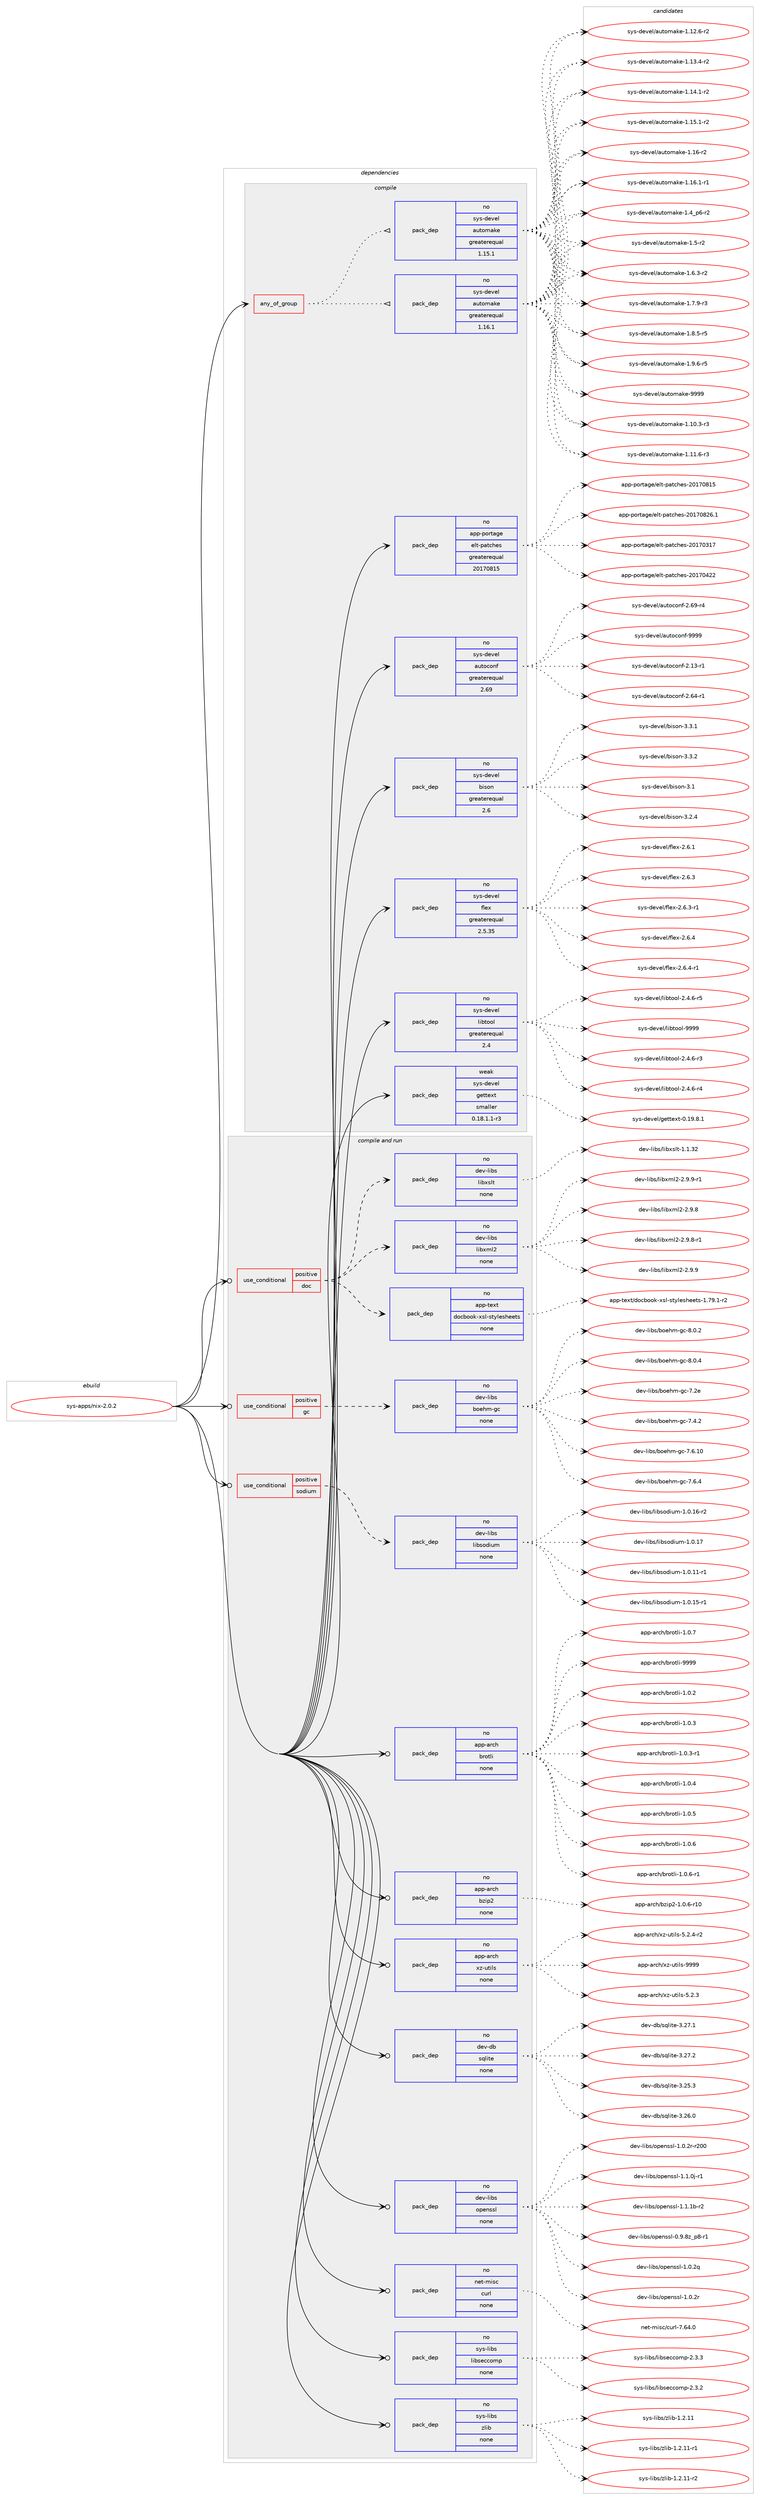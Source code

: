 digraph prolog {

# *************
# Graph options
# *************

newrank=true;
concentrate=true;
compound=true;
graph [rankdir=LR,fontname=Helvetica,fontsize=10,ranksep=1.5];#, ranksep=2.5, nodesep=0.2];
edge  [arrowhead=vee];
node  [fontname=Helvetica,fontsize=10];

# **********
# The ebuild
# **********

subgraph cluster_leftcol {
color=gray;
rank=same;
label=<<i>ebuild</i>>;
id [label="sys-apps/nix-2.0.2", color=red, width=4, href="../sys-apps/nix-2.0.2.svg"];
}

# ****************
# The dependencies
# ****************

subgraph cluster_midcol {
color=gray;
label=<<i>dependencies</i>>;
subgraph cluster_compile {
fillcolor="#eeeeee";
style=filled;
label=<<i>compile</i>>;
subgraph any27138 {
dependency1712665 [label=<<TABLE BORDER="0" CELLBORDER="1" CELLSPACING="0" CELLPADDING="4"><TR><TD CELLPADDING="10">any_of_group</TD></TR></TABLE>>, shape=none, color=red];subgraph pack1228145 {
dependency1712666 [label=<<TABLE BORDER="0" CELLBORDER="1" CELLSPACING="0" CELLPADDING="4" WIDTH="220"><TR><TD ROWSPAN="6" CELLPADDING="30">pack_dep</TD></TR><TR><TD WIDTH="110">no</TD></TR><TR><TD>sys-devel</TD></TR><TR><TD>automake</TD></TR><TR><TD>greaterequal</TD></TR><TR><TD>1.16.1</TD></TR></TABLE>>, shape=none, color=blue];
}
dependency1712665:e -> dependency1712666:w [weight=20,style="dotted",arrowhead="oinv"];
subgraph pack1228146 {
dependency1712667 [label=<<TABLE BORDER="0" CELLBORDER="1" CELLSPACING="0" CELLPADDING="4" WIDTH="220"><TR><TD ROWSPAN="6" CELLPADDING="30">pack_dep</TD></TR><TR><TD WIDTH="110">no</TD></TR><TR><TD>sys-devel</TD></TR><TR><TD>automake</TD></TR><TR><TD>greaterequal</TD></TR><TR><TD>1.15.1</TD></TR></TABLE>>, shape=none, color=blue];
}
dependency1712665:e -> dependency1712667:w [weight=20,style="dotted",arrowhead="oinv"];
}
id:e -> dependency1712665:w [weight=20,style="solid",arrowhead="vee"];
subgraph pack1228147 {
dependency1712668 [label=<<TABLE BORDER="0" CELLBORDER="1" CELLSPACING="0" CELLPADDING="4" WIDTH="220"><TR><TD ROWSPAN="6" CELLPADDING="30">pack_dep</TD></TR><TR><TD WIDTH="110">no</TD></TR><TR><TD>app-portage</TD></TR><TR><TD>elt-patches</TD></TR><TR><TD>greaterequal</TD></TR><TR><TD>20170815</TD></TR></TABLE>>, shape=none, color=blue];
}
id:e -> dependency1712668:w [weight=20,style="solid",arrowhead="vee"];
subgraph pack1228148 {
dependency1712669 [label=<<TABLE BORDER="0" CELLBORDER="1" CELLSPACING="0" CELLPADDING="4" WIDTH="220"><TR><TD ROWSPAN="6" CELLPADDING="30">pack_dep</TD></TR><TR><TD WIDTH="110">no</TD></TR><TR><TD>sys-devel</TD></TR><TR><TD>autoconf</TD></TR><TR><TD>greaterequal</TD></TR><TR><TD>2.69</TD></TR></TABLE>>, shape=none, color=blue];
}
id:e -> dependency1712669:w [weight=20,style="solid",arrowhead="vee"];
subgraph pack1228149 {
dependency1712670 [label=<<TABLE BORDER="0" CELLBORDER="1" CELLSPACING="0" CELLPADDING="4" WIDTH="220"><TR><TD ROWSPAN="6" CELLPADDING="30">pack_dep</TD></TR><TR><TD WIDTH="110">no</TD></TR><TR><TD>sys-devel</TD></TR><TR><TD>bison</TD></TR><TR><TD>greaterequal</TD></TR><TR><TD>2.6</TD></TR></TABLE>>, shape=none, color=blue];
}
id:e -> dependency1712670:w [weight=20,style="solid",arrowhead="vee"];
subgraph pack1228150 {
dependency1712671 [label=<<TABLE BORDER="0" CELLBORDER="1" CELLSPACING="0" CELLPADDING="4" WIDTH="220"><TR><TD ROWSPAN="6" CELLPADDING="30">pack_dep</TD></TR><TR><TD WIDTH="110">no</TD></TR><TR><TD>sys-devel</TD></TR><TR><TD>flex</TD></TR><TR><TD>greaterequal</TD></TR><TR><TD>2.5.35</TD></TR></TABLE>>, shape=none, color=blue];
}
id:e -> dependency1712671:w [weight=20,style="solid",arrowhead="vee"];
subgraph pack1228151 {
dependency1712672 [label=<<TABLE BORDER="0" CELLBORDER="1" CELLSPACING="0" CELLPADDING="4" WIDTH="220"><TR><TD ROWSPAN="6" CELLPADDING="30">pack_dep</TD></TR><TR><TD WIDTH="110">no</TD></TR><TR><TD>sys-devel</TD></TR><TR><TD>libtool</TD></TR><TR><TD>greaterequal</TD></TR><TR><TD>2.4</TD></TR></TABLE>>, shape=none, color=blue];
}
id:e -> dependency1712672:w [weight=20,style="solid",arrowhead="vee"];
subgraph pack1228152 {
dependency1712673 [label=<<TABLE BORDER="0" CELLBORDER="1" CELLSPACING="0" CELLPADDING="4" WIDTH="220"><TR><TD ROWSPAN="6" CELLPADDING="30">pack_dep</TD></TR><TR><TD WIDTH="110">weak</TD></TR><TR><TD>sys-devel</TD></TR><TR><TD>gettext</TD></TR><TR><TD>smaller</TD></TR><TR><TD>0.18.1.1-r3</TD></TR></TABLE>>, shape=none, color=blue];
}
id:e -> dependency1712673:w [weight=20,style="solid",arrowhead="vee"];
}
subgraph cluster_compileandrun {
fillcolor="#eeeeee";
style=filled;
label=<<i>compile and run</i>>;
subgraph cond456517 {
dependency1712674 [label=<<TABLE BORDER="0" CELLBORDER="1" CELLSPACING="0" CELLPADDING="4"><TR><TD ROWSPAN="3" CELLPADDING="10">use_conditional</TD></TR><TR><TD>positive</TD></TR><TR><TD>doc</TD></TR></TABLE>>, shape=none, color=red];
subgraph pack1228153 {
dependency1712675 [label=<<TABLE BORDER="0" CELLBORDER="1" CELLSPACING="0" CELLPADDING="4" WIDTH="220"><TR><TD ROWSPAN="6" CELLPADDING="30">pack_dep</TD></TR><TR><TD WIDTH="110">no</TD></TR><TR><TD>dev-libs</TD></TR><TR><TD>libxml2</TD></TR><TR><TD>none</TD></TR><TR><TD></TD></TR></TABLE>>, shape=none, color=blue];
}
dependency1712674:e -> dependency1712675:w [weight=20,style="dashed",arrowhead="vee"];
subgraph pack1228154 {
dependency1712676 [label=<<TABLE BORDER="0" CELLBORDER="1" CELLSPACING="0" CELLPADDING="4" WIDTH="220"><TR><TD ROWSPAN="6" CELLPADDING="30">pack_dep</TD></TR><TR><TD WIDTH="110">no</TD></TR><TR><TD>dev-libs</TD></TR><TR><TD>libxslt</TD></TR><TR><TD>none</TD></TR><TR><TD></TD></TR></TABLE>>, shape=none, color=blue];
}
dependency1712674:e -> dependency1712676:w [weight=20,style="dashed",arrowhead="vee"];
subgraph pack1228155 {
dependency1712677 [label=<<TABLE BORDER="0" CELLBORDER="1" CELLSPACING="0" CELLPADDING="4" WIDTH="220"><TR><TD ROWSPAN="6" CELLPADDING="30">pack_dep</TD></TR><TR><TD WIDTH="110">no</TD></TR><TR><TD>app-text</TD></TR><TR><TD>docbook-xsl-stylesheets</TD></TR><TR><TD>none</TD></TR><TR><TD></TD></TR></TABLE>>, shape=none, color=blue];
}
dependency1712674:e -> dependency1712677:w [weight=20,style="dashed",arrowhead="vee"];
}
id:e -> dependency1712674:w [weight=20,style="solid",arrowhead="odotvee"];
subgraph cond456518 {
dependency1712678 [label=<<TABLE BORDER="0" CELLBORDER="1" CELLSPACING="0" CELLPADDING="4"><TR><TD ROWSPAN="3" CELLPADDING="10">use_conditional</TD></TR><TR><TD>positive</TD></TR><TR><TD>gc</TD></TR></TABLE>>, shape=none, color=red];
subgraph pack1228156 {
dependency1712679 [label=<<TABLE BORDER="0" CELLBORDER="1" CELLSPACING="0" CELLPADDING="4" WIDTH="220"><TR><TD ROWSPAN="6" CELLPADDING="30">pack_dep</TD></TR><TR><TD WIDTH="110">no</TD></TR><TR><TD>dev-libs</TD></TR><TR><TD>boehm-gc</TD></TR><TR><TD>none</TD></TR><TR><TD></TD></TR></TABLE>>, shape=none, color=blue];
}
dependency1712678:e -> dependency1712679:w [weight=20,style="dashed",arrowhead="vee"];
}
id:e -> dependency1712678:w [weight=20,style="solid",arrowhead="odotvee"];
subgraph cond456519 {
dependency1712680 [label=<<TABLE BORDER="0" CELLBORDER="1" CELLSPACING="0" CELLPADDING="4"><TR><TD ROWSPAN="3" CELLPADDING="10">use_conditional</TD></TR><TR><TD>positive</TD></TR><TR><TD>sodium</TD></TR></TABLE>>, shape=none, color=red];
subgraph pack1228157 {
dependency1712681 [label=<<TABLE BORDER="0" CELLBORDER="1" CELLSPACING="0" CELLPADDING="4" WIDTH="220"><TR><TD ROWSPAN="6" CELLPADDING="30">pack_dep</TD></TR><TR><TD WIDTH="110">no</TD></TR><TR><TD>dev-libs</TD></TR><TR><TD>libsodium</TD></TR><TR><TD>none</TD></TR><TR><TD></TD></TR></TABLE>>, shape=none, color=blue];
}
dependency1712680:e -> dependency1712681:w [weight=20,style="dashed",arrowhead="vee"];
}
id:e -> dependency1712680:w [weight=20,style="solid",arrowhead="odotvee"];
subgraph pack1228158 {
dependency1712682 [label=<<TABLE BORDER="0" CELLBORDER="1" CELLSPACING="0" CELLPADDING="4" WIDTH="220"><TR><TD ROWSPAN="6" CELLPADDING="30">pack_dep</TD></TR><TR><TD WIDTH="110">no</TD></TR><TR><TD>app-arch</TD></TR><TR><TD>brotli</TD></TR><TR><TD>none</TD></TR><TR><TD></TD></TR></TABLE>>, shape=none, color=blue];
}
id:e -> dependency1712682:w [weight=20,style="solid",arrowhead="odotvee"];
subgraph pack1228159 {
dependency1712683 [label=<<TABLE BORDER="0" CELLBORDER="1" CELLSPACING="0" CELLPADDING="4" WIDTH="220"><TR><TD ROWSPAN="6" CELLPADDING="30">pack_dep</TD></TR><TR><TD WIDTH="110">no</TD></TR><TR><TD>app-arch</TD></TR><TR><TD>bzip2</TD></TR><TR><TD>none</TD></TR><TR><TD></TD></TR></TABLE>>, shape=none, color=blue];
}
id:e -> dependency1712683:w [weight=20,style="solid",arrowhead="odotvee"];
subgraph pack1228160 {
dependency1712684 [label=<<TABLE BORDER="0" CELLBORDER="1" CELLSPACING="0" CELLPADDING="4" WIDTH="220"><TR><TD ROWSPAN="6" CELLPADDING="30">pack_dep</TD></TR><TR><TD WIDTH="110">no</TD></TR><TR><TD>app-arch</TD></TR><TR><TD>xz-utils</TD></TR><TR><TD>none</TD></TR><TR><TD></TD></TR></TABLE>>, shape=none, color=blue];
}
id:e -> dependency1712684:w [weight=20,style="solid",arrowhead="odotvee"];
subgraph pack1228161 {
dependency1712685 [label=<<TABLE BORDER="0" CELLBORDER="1" CELLSPACING="0" CELLPADDING="4" WIDTH="220"><TR><TD ROWSPAN="6" CELLPADDING="30">pack_dep</TD></TR><TR><TD WIDTH="110">no</TD></TR><TR><TD>dev-db</TD></TR><TR><TD>sqlite</TD></TR><TR><TD>none</TD></TR><TR><TD></TD></TR></TABLE>>, shape=none, color=blue];
}
id:e -> dependency1712685:w [weight=20,style="solid",arrowhead="odotvee"];
subgraph pack1228162 {
dependency1712686 [label=<<TABLE BORDER="0" CELLBORDER="1" CELLSPACING="0" CELLPADDING="4" WIDTH="220"><TR><TD ROWSPAN="6" CELLPADDING="30">pack_dep</TD></TR><TR><TD WIDTH="110">no</TD></TR><TR><TD>dev-libs</TD></TR><TR><TD>openssl</TD></TR><TR><TD>none</TD></TR><TR><TD></TD></TR></TABLE>>, shape=none, color=blue];
}
id:e -> dependency1712686:w [weight=20,style="solid",arrowhead="odotvee"];
subgraph pack1228163 {
dependency1712687 [label=<<TABLE BORDER="0" CELLBORDER="1" CELLSPACING="0" CELLPADDING="4" WIDTH="220"><TR><TD ROWSPAN="6" CELLPADDING="30">pack_dep</TD></TR><TR><TD WIDTH="110">no</TD></TR><TR><TD>net-misc</TD></TR><TR><TD>curl</TD></TR><TR><TD>none</TD></TR><TR><TD></TD></TR></TABLE>>, shape=none, color=blue];
}
id:e -> dependency1712687:w [weight=20,style="solid",arrowhead="odotvee"];
subgraph pack1228164 {
dependency1712688 [label=<<TABLE BORDER="0" CELLBORDER="1" CELLSPACING="0" CELLPADDING="4" WIDTH="220"><TR><TD ROWSPAN="6" CELLPADDING="30">pack_dep</TD></TR><TR><TD WIDTH="110">no</TD></TR><TR><TD>sys-libs</TD></TR><TR><TD>libseccomp</TD></TR><TR><TD>none</TD></TR><TR><TD></TD></TR></TABLE>>, shape=none, color=blue];
}
id:e -> dependency1712688:w [weight=20,style="solid",arrowhead="odotvee"];
subgraph pack1228165 {
dependency1712689 [label=<<TABLE BORDER="0" CELLBORDER="1" CELLSPACING="0" CELLPADDING="4" WIDTH="220"><TR><TD ROWSPAN="6" CELLPADDING="30">pack_dep</TD></TR><TR><TD WIDTH="110">no</TD></TR><TR><TD>sys-libs</TD></TR><TR><TD>zlib</TD></TR><TR><TD>none</TD></TR><TR><TD></TD></TR></TABLE>>, shape=none, color=blue];
}
id:e -> dependency1712689:w [weight=20,style="solid",arrowhead="odotvee"];
}
subgraph cluster_run {
fillcolor="#eeeeee";
style=filled;
label=<<i>run</i>>;
}
}

# **************
# The candidates
# **************

subgraph cluster_choices {
rank=same;
color=gray;
label=<<i>candidates</i>>;

subgraph choice1228145 {
color=black;
nodesep=1;
choice11512111545100101118101108479711711611110997107101454946494846514511451 [label="sys-devel/automake-1.10.3-r3", color=red, width=4,href="../sys-devel/automake-1.10.3-r3.svg"];
choice11512111545100101118101108479711711611110997107101454946494946544511451 [label="sys-devel/automake-1.11.6-r3", color=red, width=4,href="../sys-devel/automake-1.11.6-r3.svg"];
choice11512111545100101118101108479711711611110997107101454946495046544511450 [label="sys-devel/automake-1.12.6-r2", color=red, width=4,href="../sys-devel/automake-1.12.6-r2.svg"];
choice11512111545100101118101108479711711611110997107101454946495146524511450 [label="sys-devel/automake-1.13.4-r2", color=red, width=4,href="../sys-devel/automake-1.13.4-r2.svg"];
choice11512111545100101118101108479711711611110997107101454946495246494511450 [label="sys-devel/automake-1.14.1-r2", color=red, width=4,href="../sys-devel/automake-1.14.1-r2.svg"];
choice11512111545100101118101108479711711611110997107101454946495346494511450 [label="sys-devel/automake-1.15.1-r2", color=red, width=4,href="../sys-devel/automake-1.15.1-r2.svg"];
choice1151211154510010111810110847971171161111099710710145494649544511450 [label="sys-devel/automake-1.16-r2", color=red, width=4,href="../sys-devel/automake-1.16-r2.svg"];
choice11512111545100101118101108479711711611110997107101454946495446494511449 [label="sys-devel/automake-1.16.1-r1", color=red, width=4,href="../sys-devel/automake-1.16.1-r1.svg"];
choice115121115451001011181011084797117116111109971071014549465295112544511450 [label="sys-devel/automake-1.4_p6-r2", color=red, width=4,href="../sys-devel/automake-1.4_p6-r2.svg"];
choice11512111545100101118101108479711711611110997107101454946534511450 [label="sys-devel/automake-1.5-r2", color=red, width=4,href="../sys-devel/automake-1.5-r2.svg"];
choice115121115451001011181011084797117116111109971071014549465446514511450 [label="sys-devel/automake-1.6.3-r2", color=red, width=4,href="../sys-devel/automake-1.6.3-r2.svg"];
choice115121115451001011181011084797117116111109971071014549465546574511451 [label="sys-devel/automake-1.7.9-r3", color=red, width=4,href="../sys-devel/automake-1.7.9-r3.svg"];
choice115121115451001011181011084797117116111109971071014549465646534511453 [label="sys-devel/automake-1.8.5-r5", color=red, width=4,href="../sys-devel/automake-1.8.5-r5.svg"];
choice115121115451001011181011084797117116111109971071014549465746544511453 [label="sys-devel/automake-1.9.6-r5", color=red, width=4,href="../sys-devel/automake-1.9.6-r5.svg"];
choice115121115451001011181011084797117116111109971071014557575757 [label="sys-devel/automake-9999", color=red, width=4,href="../sys-devel/automake-9999.svg"];
dependency1712666:e -> choice11512111545100101118101108479711711611110997107101454946494846514511451:w [style=dotted,weight="100"];
dependency1712666:e -> choice11512111545100101118101108479711711611110997107101454946494946544511451:w [style=dotted,weight="100"];
dependency1712666:e -> choice11512111545100101118101108479711711611110997107101454946495046544511450:w [style=dotted,weight="100"];
dependency1712666:e -> choice11512111545100101118101108479711711611110997107101454946495146524511450:w [style=dotted,weight="100"];
dependency1712666:e -> choice11512111545100101118101108479711711611110997107101454946495246494511450:w [style=dotted,weight="100"];
dependency1712666:e -> choice11512111545100101118101108479711711611110997107101454946495346494511450:w [style=dotted,weight="100"];
dependency1712666:e -> choice1151211154510010111810110847971171161111099710710145494649544511450:w [style=dotted,weight="100"];
dependency1712666:e -> choice11512111545100101118101108479711711611110997107101454946495446494511449:w [style=dotted,weight="100"];
dependency1712666:e -> choice115121115451001011181011084797117116111109971071014549465295112544511450:w [style=dotted,weight="100"];
dependency1712666:e -> choice11512111545100101118101108479711711611110997107101454946534511450:w [style=dotted,weight="100"];
dependency1712666:e -> choice115121115451001011181011084797117116111109971071014549465446514511450:w [style=dotted,weight="100"];
dependency1712666:e -> choice115121115451001011181011084797117116111109971071014549465546574511451:w [style=dotted,weight="100"];
dependency1712666:e -> choice115121115451001011181011084797117116111109971071014549465646534511453:w [style=dotted,weight="100"];
dependency1712666:e -> choice115121115451001011181011084797117116111109971071014549465746544511453:w [style=dotted,weight="100"];
dependency1712666:e -> choice115121115451001011181011084797117116111109971071014557575757:w [style=dotted,weight="100"];
}
subgraph choice1228146 {
color=black;
nodesep=1;
choice11512111545100101118101108479711711611110997107101454946494846514511451 [label="sys-devel/automake-1.10.3-r3", color=red, width=4,href="../sys-devel/automake-1.10.3-r3.svg"];
choice11512111545100101118101108479711711611110997107101454946494946544511451 [label="sys-devel/automake-1.11.6-r3", color=red, width=4,href="../sys-devel/automake-1.11.6-r3.svg"];
choice11512111545100101118101108479711711611110997107101454946495046544511450 [label="sys-devel/automake-1.12.6-r2", color=red, width=4,href="../sys-devel/automake-1.12.6-r2.svg"];
choice11512111545100101118101108479711711611110997107101454946495146524511450 [label="sys-devel/automake-1.13.4-r2", color=red, width=4,href="../sys-devel/automake-1.13.4-r2.svg"];
choice11512111545100101118101108479711711611110997107101454946495246494511450 [label="sys-devel/automake-1.14.1-r2", color=red, width=4,href="../sys-devel/automake-1.14.1-r2.svg"];
choice11512111545100101118101108479711711611110997107101454946495346494511450 [label="sys-devel/automake-1.15.1-r2", color=red, width=4,href="../sys-devel/automake-1.15.1-r2.svg"];
choice1151211154510010111810110847971171161111099710710145494649544511450 [label="sys-devel/automake-1.16-r2", color=red, width=4,href="../sys-devel/automake-1.16-r2.svg"];
choice11512111545100101118101108479711711611110997107101454946495446494511449 [label="sys-devel/automake-1.16.1-r1", color=red, width=4,href="../sys-devel/automake-1.16.1-r1.svg"];
choice115121115451001011181011084797117116111109971071014549465295112544511450 [label="sys-devel/automake-1.4_p6-r2", color=red, width=4,href="../sys-devel/automake-1.4_p6-r2.svg"];
choice11512111545100101118101108479711711611110997107101454946534511450 [label="sys-devel/automake-1.5-r2", color=red, width=4,href="../sys-devel/automake-1.5-r2.svg"];
choice115121115451001011181011084797117116111109971071014549465446514511450 [label="sys-devel/automake-1.6.3-r2", color=red, width=4,href="../sys-devel/automake-1.6.3-r2.svg"];
choice115121115451001011181011084797117116111109971071014549465546574511451 [label="sys-devel/automake-1.7.9-r3", color=red, width=4,href="../sys-devel/automake-1.7.9-r3.svg"];
choice115121115451001011181011084797117116111109971071014549465646534511453 [label="sys-devel/automake-1.8.5-r5", color=red, width=4,href="../sys-devel/automake-1.8.5-r5.svg"];
choice115121115451001011181011084797117116111109971071014549465746544511453 [label="sys-devel/automake-1.9.6-r5", color=red, width=4,href="../sys-devel/automake-1.9.6-r5.svg"];
choice115121115451001011181011084797117116111109971071014557575757 [label="sys-devel/automake-9999", color=red, width=4,href="../sys-devel/automake-9999.svg"];
dependency1712667:e -> choice11512111545100101118101108479711711611110997107101454946494846514511451:w [style=dotted,weight="100"];
dependency1712667:e -> choice11512111545100101118101108479711711611110997107101454946494946544511451:w [style=dotted,weight="100"];
dependency1712667:e -> choice11512111545100101118101108479711711611110997107101454946495046544511450:w [style=dotted,weight="100"];
dependency1712667:e -> choice11512111545100101118101108479711711611110997107101454946495146524511450:w [style=dotted,weight="100"];
dependency1712667:e -> choice11512111545100101118101108479711711611110997107101454946495246494511450:w [style=dotted,weight="100"];
dependency1712667:e -> choice11512111545100101118101108479711711611110997107101454946495346494511450:w [style=dotted,weight="100"];
dependency1712667:e -> choice1151211154510010111810110847971171161111099710710145494649544511450:w [style=dotted,weight="100"];
dependency1712667:e -> choice11512111545100101118101108479711711611110997107101454946495446494511449:w [style=dotted,weight="100"];
dependency1712667:e -> choice115121115451001011181011084797117116111109971071014549465295112544511450:w [style=dotted,weight="100"];
dependency1712667:e -> choice11512111545100101118101108479711711611110997107101454946534511450:w [style=dotted,weight="100"];
dependency1712667:e -> choice115121115451001011181011084797117116111109971071014549465446514511450:w [style=dotted,weight="100"];
dependency1712667:e -> choice115121115451001011181011084797117116111109971071014549465546574511451:w [style=dotted,weight="100"];
dependency1712667:e -> choice115121115451001011181011084797117116111109971071014549465646534511453:w [style=dotted,weight="100"];
dependency1712667:e -> choice115121115451001011181011084797117116111109971071014549465746544511453:w [style=dotted,weight="100"];
dependency1712667:e -> choice115121115451001011181011084797117116111109971071014557575757:w [style=dotted,weight="100"];
}
subgraph choice1228147 {
color=black;
nodesep=1;
choice97112112451121111141169710310147101108116451129711699104101115455048495548514955 [label="app-portage/elt-patches-20170317", color=red, width=4,href="../app-portage/elt-patches-20170317.svg"];
choice97112112451121111141169710310147101108116451129711699104101115455048495548525050 [label="app-portage/elt-patches-20170422", color=red, width=4,href="../app-portage/elt-patches-20170422.svg"];
choice97112112451121111141169710310147101108116451129711699104101115455048495548564953 [label="app-portage/elt-patches-20170815", color=red, width=4,href="../app-portage/elt-patches-20170815.svg"];
choice971121124511211111411697103101471011081164511297116991041011154550484955485650544649 [label="app-portage/elt-patches-20170826.1", color=red, width=4,href="../app-portage/elt-patches-20170826.1.svg"];
dependency1712668:e -> choice97112112451121111141169710310147101108116451129711699104101115455048495548514955:w [style=dotted,weight="100"];
dependency1712668:e -> choice97112112451121111141169710310147101108116451129711699104101115455048495548525050:w [style=dotted,weight="100"];
dependency1712668:e -> choice97112112451121111141169710310147101108116451129711699104101115455048495548564953:w [style=dotted,weight="100"];
dependency1712668:e -> choice971121124511211111411697103101471011081164511297116991041011154550484955485650544649:w [style=dotted,weight="100"];
}
subgraph choice1228148 {
color=black;
nodesep=1;
choice1151211154510010111810110847971171161119911111010245504649514511449 [label="sys-devel/autoconf-2.13-r1", color=red, width=4,href="../sys-devel/autoconf-2.13-r1.svg"];
choice1151211154510010111810110847971171161119911111010245504654524511449 [label="sys-devel/autoconf-2.64-r1", color=red, width=4,href="../sys-devel/autoconf-2.64-r1.svg"];
choice1151211154510010111810110847971171161119911111010245504654574511452 [label="sys-devel/autoconf-2.69-r4", color=red, width=4,href="../sys-devel/autoconf-2.69-r4.svg"];
choice115121115451001011181011084797117116111991111101024557575757 [label="sys-devel/autoconf-9999", color=red, width=4,href="../sys-devel/autoconf-9999.svg"];
dependency1712669:e -> choice1151211154510010111810110847971171161119911111010245504649514511449:w [style=dotted,weight="100"];
dependency1712669:e -> choice1151211154510010111810110847971171161119911111010245504654524511449:w [style=dotted,weight="100"];
dependency1712669:e -> choice1151211154510010111810110847971171161119911111010245504654574511452:w [style=dotted,weight="100"];
dependency1712669:e -> choice115121115451001011181011084797117116111991111101024557575757:w [style=dotted,weight="100"];
}
subgraph choice1228149 {
color=black;
nodesep=1;
choice11512111545100101118101108479810511511111045514649 [label="sys-devel/bison-3.1", color=red, width=4,href="../sys-devel/bison-3.1.svg"];
choice115121115451001011181011084798105115111110455146504652 [label="sys-devel/bison-3.2.4", color=red, width=4,href="../sys-devel/bison-3.2.4.svg"];
choice115121115451001011181011084798105115111110455146514649 [label="sys-devel/bison-3.3.1", color=red, width=4,href="../sys-devel/bison-3.3.1.svg"];
choice115121115451001011181011084798105115111110455146514650 [label="sys-devel/bison-3.3.2", color=red, width=4,href="../sys-devel/bison-3.3.2.svg"];
dependency1712670:e -> choice11512111545100101118101108479810511511111045514649:w [style=dotted,weight="100"];
dependency1712670:e -> choice115121115451001011181011084798105115111110455146504652:w [style=dotted,weight="100"];
dependency1712670:e -> choice115121115451001011181011084798105115111110455146514649:w [style=dotted,weight="100"];
dependency1712670:e -> choice115121115451001011181011084798105115111110455146514650:w [style=dotted,weight="100"];
}
subgraph choice1228150 {
color=black;
nodesep=1;
choice1151211154510010111810110847102108101120455046544649 [label="sys-devel/flex-2.6.1", color=red, width=4,href="../sys-devel/flex-2.6.1.svg"];
choice1151211154510010111810110847102108101120455046544651 [label="sys-devel/flex-2.6.3", color=red, width=4,href="../sys-devel/flex-2.6.3.svg"];
choice11512111545100101118101108471021081011204550465446514511449 [label="sys-devel/flex-2.6.3-r1", color=red, width=4,href="../sys-devel/flex-2.6.3-r1.svg"];
choice1151211154510010111810110847102108101120455046544652 [label="sys-devel/flex-2.6.4", color=red, width=4,href="../sys-devel/flex-2.6.4.svg"];
choice11512111545100101118101108471021081011204550465446524511449 [label="sys-devel/flex-2.6.4-r1", color=red, width=4,href="../sys-devel/flex-2.6.4-r1.svg"];
dependency1712671:e -> choice1151211154510010111810110847102108101120455046544649:w [style=dotted,weight="100"];
dependency1712671:e -> choice1151211154510010111810110847102108101120455046544651:w [style=dotted,weight="100"];
dependency1712671:e -> choice11512111545100101118101108471021081011204550465446514511449:w [style=dotted,weight="100"];
dependency1712671:e -> choice1151211154510010111810110847102108101120455046544652:w [style=dotted,weight="100"];
dependency1712671:e -> choice11512111545100101118101108471021081011204550465446524511449:w [style=dotted,weight="100"];
}
subgraph choice1228151 {
color=black;
nodesep=1;
choice1151211154510010111810110847108105981161111111084550465246544511451 [label="sys-devel/libtool-2.4.6-r3", color=red, width=4,href="../sys-devel/libtool-2.4.6-r3.svg"];
choice1151211154510010111810110847108105981161111111084550465246544511452 [label="sys-devel/libtool-2.4.6-r4", color=red, width=4,href="../sys-devel/libtool-2.4.6-r4.svg"];
choice1151211154510010111810110847108105981161111111084550465246544511453 [label="sys-devel/libtool-2.4.6-r5", color=red, width=4,href="../sys-devel/libtool-2.4.6-r5.svg"];
choice1151211154510010111810110847108105981161111111084557575757 [label="sys-devel/libtool-9999", color=red, width=4,href="../sys-devel/libtool-9999.svg"];
dependency1712672:e -> choice1151211154510010111810110847108105981161111111084550465246544511451:w [style=dotted,weight="100"];
dependency1712672:e -> choice1151211154510010111810110847108105981161111111084550465246544511452:w [style=dotted,weight="100"];
dependency1712672:e -> choice1151211154510010111810110847108105981161111111084550465246544511453:w [style=dotted,weight="100"];
dependency1712672:e -> choice1151211154510010111810110847108105981161111111084557575757:w [style=dotted,weight="100"];
}
subgraph choice1228152 {
color=black;
nodesep=1;
choice1151211154510010111810110847103101116116101120116454846495746564649 [label="sys-devel/gettext-0.19.8.1", color=red, width=4,href="../sys-devel/gettext-0.19.8.1.svg"];
dependency1712673:e -> choice1151211154510010111810110847103101116116101120116454846495746564649:w [style=dotted,weight="100"];
}
subgraph choice1228153 {
color=black;
nodesep=1;
choice1001011184510810598115471081059812010910850455046574656 [label="dev-libs/libxml2-2.9.8", color=red, width=4,href="../dev-libs/libxml2-2.9.8.svg"];
choice10010111845108105981154710810598120109108504550465746564511449 [label="dev-libs/libxml2-2.9.8-r1", color=red, width=4,href="../dev-libs/libxml2-2.9.8-r1.svg"];
choice1001011184510810598115471081059812010910850455046574657 [label="dev-libs/libxml2-2.9.9", color=red, width=4,href="../dev-libs/libxml2-2.9.9.svg"];
choice10010111845108105981154710810598120109108504550465746574511449 [label="dev-libs/libxml2-2.9.9-r1", color=red, width=4,href="../dev-libs/libxml2-2.9.9-r1.svg"];
dependency1712675:e -> choice1001011184510810598115471081059812010910850455046574656:w [style=dotted,weight="100"];
dependency1712675:e -> choice10010111845108105981154710810598120109108504550465746564511449:w [style=dotted,weight="100"];
dependency1712675:e -> choice1001011184510810598115471081059812010910850455046574657:w [style=dotted,weight="100"];
dependency1712675:e -> choice10010111845108105981154710810598120109108504550465746574511449:w [style=dotted,weight="100"];
}
subgraph choice1228154 {
color=black;
nodesep=1;
choice1001011184510810598115471081059812011510811645494649465150 [label="dev-libs/libxslt-1.1.32", color=red, width=4,href="../dev-libs/libxslt-1.1.32.svg"];
dependency1712676:e -> choice1001011184510810598115471081059812011510811645494649465150:w [style=dotted,weight="100"];
}
subgraph choice1228155 {
color=black;
nodesep=1;
choice97112112451161011201164710011199981111111074512011510845115116121108101115104101101116115454946555746494511450 [label="app-text/docbook-xsl-stylesheets-1.79.1-r2", color=red, width=4,href="../app-text/docbook-xsl-stylesheets-1.79.1-r2.svg"];
dependency1712677:e -> choice97112112451161011201164710011199981111111074512011510845115116121108101115104101101116115454946555746494511450:w [style=dotted,weight="100"];
}
subgraph choice1228156 {
color=black;
nodesep=1;
choice10010111845108105981154798111101104109451039945554650101 [label="dev-libs/boehm-gc-7.2e", color=red, width=4,href="../dev-libs/boehm-gc-7.2e.svg"];
choice100101118451081059811547981111011041094510399455546524650 [label="dev-libs/boehm-gc-7.4.2", color=red, width=4,href="../dev-libs/boehm-gc-7.4.2.svg"];
choice10010111845108105981154798111101104109451039945554654464948 [label="dev-libs/boehm-gc-7.6.10", color=red, width=4,href="../dev-libs/boehm-gc-7.6.10.svg"];
choice100101118451081059811547981111011041094510399455546544652 [label="dev-libs/boehm-gc-7.6.4", color=red, width=4,href="../dev-libs/boehm-gc-7.6.4.svg"];
choice100101118451081059811547981111011041094510399455646484650 [label="dev-libs/boehm-gc-8.0.2", color=red, width=4,href="../dev-libs/boehm-gc-8.0.2.svg"];
choice100101118451081059811547981111011041094510399455646484652 [label="dev-libs/boehm-gc-8.0.4", color=red, width=4,href="../dev-libs/boehm-gc-8.0.4.svg"];
dependency1712679:e -> choice10010111845108105981154798111101104109451039945554650101:w [style=dotted,weight="100"];
dependency1712679:e -> choice100101118451081059811547981111011041094510399455546524650:w [style=dotted,weight="100"];
dependency1712679:e -> choice10010111845108105981154798111101104109451039945554654464948:w [style=dotted,weight="100"];
dependency1712679:e -> choice100101118451081059811547981111011041094510399455546544652:w [style=dotted,weight="100"];
dependency1712679:e -> choice100101118451081059811547981111011041094510399455646484650:w [style=dotted,weight="100"];
dependency1712679:e -> choice100101118451081059811547981111011041094510399455646484652:w [style=dotted,weight="100"];
}
subgraph choice1228157 {
color=black;
nodesep=1;
choice10010111845108105981154710810598115111100105117109454946484649494511449 [label="dev-libs/libsodium-1.0.11-r1", color=red, width=4,href="../dev-libs/libsodium-1.0.11-r1.svg"];
choice10010111845108105981154710810598115111100105117109454946484649534511449 [label="dev-libs/libsodium-1.0.15-r1", color=red, width=4,href="../dev-libs/libsodium-1.0.15-r1.svg"];
choice10010111845108105981154710810598115111100105117109454946484649544511450 [label="dev-libs/libsodium-1.0.16-r2", color=red, width=4,href="../dev-libs/libsodium-1.0.16-r2.svg"];
choice1001011184510810598115471081059811511110010511710945494648464955 [label="dev-libs/libsodium-1.0.17", color=red, width=4,href="../dev-libs/libsodium-1.0.17.svg"];
dependency1712681:e -> choice10010111845108105981154710810598115111100105117109454946484649494511449:w [style=dotted,weight="100"];
dependency1712681:e -> choice10010111845108105981154710810598115111100105117109454946484649534511449:w [style=dotted,weight="100"];
dependency1712681:e -> choice10010111845108105981154710810598115111100105117109454946484649544511450:w [style=dotted,weight="100"];
dependency1712681:e -> choice1001011184510810598115471081059811511110010511710945494648464955:w [style=dotted,weight="100"];
}
subgraph choice1228158 {
color=black;
nodesep=1;
choice971121124597114991044798114111116108105454946484650 [label="app-arch/brotli-1.0.2", color=red, width=4,href="../app-arch/brotli-1.0.2.svg"];
choice971121124597114991044798114111116108105454946484651 [label="app-arch/brotli-1.0.3", color=red, width=4,href="../app-arch/brotli-1.0.3.svg"];
choice9711211245971149910447981141111161081054549464846514511449 [label="app-arch/brotli-1.0.3-r1", color=red, width=4,href="../app-arch/brotli-1.0.3-r1.svg"];
choice971121124597114991044798114111116108105454946484652 [label="app-arch/brotli-1.0.4", color=red, width=4,href="../app-arch/brotli-1.0.4.svg"];
choice971121124597114991044798114111116108105454946484653 [label="app-arch/brotli-1.0.5", color=red, width=4,href="../app-arch/brotli-1.0.5.svg"];
choice971121124597114991044798114111116108105454946484654 [label="app-arch/brotli-1.0.6", color=red, width=4,href="../app-arch/brotli-1.0.6.svg"];
choice9711211245971149910447981141111161081054549464846544511449 [label="app-arch/brotli-1.0.6-r1", color=red, width=4,href="../app-arch/brotli-1.0.6-r1.svg"];
choice971121124597114991044798114111116108105454946484655 [label="app-arch/brotli-1.0.7", color=red, width=4,href="../app-arch/brotli-1.0.7.svg"];
choice9711211245971149910447981141111161081054557575757 [label="app-arch/brotli-9999", color=red, width=4,href="../app-arch/brotli-9999.svg"];
dependency1712682:e -> choice971121124597114991044798114111116108105454946484650:w [style=dotted,weight="100"];
dependency1712682:e -> choice971121124597114991044798114111116108105454946484651:w [style=dotted,weight="100"];
dependency1712682:e -> choice9711211245971149910447981141111161081054549464846514511449:w [style=dotted,weight="100"];
dependency1712682:e -> choice971121124597114991044798114111116108105454946484652:w [style=dotted,weight="100"];
dependency1712682:e -> choice971121124597114991044798114111116108105454946484653:w [style=dotted,weight="100"];
dependency1712682:e -> choice971121124597114991044798114111116108105454946484654:w [style=dotted,weight="100"];
dependency1712682:e -> choice9711211245971149910447981141111161081054549464846544511449:w [style=dotted,weight="100"];
dependency1712682:e -> choice971121124597114991044798114111116108105454946484655:w [style=dotted,weight="100"];
dependency1712682:e -> choice9711211245971149910447981141111161081054557575757:w [style=dotted,weight="100"];
}
subgraph choice1228159 {
color=black;
nodesep=1;
choice97112112459711499104479812210511250454946484654451144948 [label="app-arch/bzip2-1.0.6-r10", color=red, width=4,href="../app-arch/bzip2-1.0.6-r10.svg"];
dependency1712683:e -> choice97112112459711499104479812210511250454946484654451144948:w [style=dotted,weight="100"];
}
subgraph choice1228160 {
color=black;
nodesep=1;
choice971121124597114991044712012245117116105108115455346504651 [label="app-arch/xz-utils-5.2.3", color=red, width=4,href="../app-arch/xz-utils-5.2.3.svg"];
choice9711211245971149910447120122451171161051081154553465046524511450 [label="app-arch/xz-utils-5.2.4-r2", color=red, width=4,href="../app-arch/xz-utils-5.2.4-r2.svg"];
choice9711211245971149910447120122451171161051081154557575757 [label="app-arch/xz-utils-9999", color=red, width=4,href="../app-arch/xz-utils-9999.svg"];
dependency1712684:e -> choice971121124597114991044712012245117116105108115455346504651:w [style=dotted,weight="100"];
dependency1712684:e -> choice9711211245971149910447120122451171161051081154553465046524511450:w [style=dotted,weight="100"];
dependency1712684:e -> choice9711211245971149910447120122451171161051081154557575757:w [style=dotted,weight="100"];
}
subgraph choice1228161 {
color=black;
nodesep=1;
choice10010111845100984711511310810511610145514650534651 [label="dev-db/sqlite-3.25.3", color=red, width=4,href="../dev-db/sqlite-3.25.3.svg"];
choice10010111845100984711511310810511610145514650544648 [label="dev-db/sqlite-3.26.0", color=red, width=4,href="../dev-db/sqlite-3.26.0.svg"];
choice10010111845100984711511310810511610145514650554649 [label="dev-db/sqlite-3.27.1", color=red, width=4,href="../dev-db/sqlite-3.27.1.svg"];
choice10010111845100984711511310810511610145514650554650 [label="dev-db/sqlite-3.27.2", color=red, width=4,href="../dev-db/sqlite-3.27.2.svg"];
dependency1712685:e -> choice10010111845100984711511310810511610145514650534651:w [style=dotted,weight="100"];
dependency1712685:e -> choice10010111845100984711511310810511610145514650544648:w [style=dotted,weight="100"];
dependency1712685:e -> choice10010111845100984711511310810511610145514650554649:w [style=dotted,weight="100"];
dependency1712685:e -> choice10010111845100984711511310810511610145514650554650:w [style=dotted,weight="100"];
}
subgraph choice1228162 {
color=black;
nodesep=1;
choice10010111845108105981154711111210111011511510845484657465612295112564511449 [label="dev-libs/openssl-0.9.8z_p8-r1", color=red, width=4,href="../dev-libs/openssl-0.9.8z_p8-r1.svg"];
choice100101118451081059811547111112101110115115108454946484650113 [label="dev-libs/openssl-1.0.2q", color=red, width=4,href="../dev-libs/openssl-1.0.2q.svg"];
choice100101118451081059811547111112101110115115108454946484650114 [label="dev-libs/openssl-1.0.2r", color=red, width=4,href="../dev-libs/openssl-1.0.2r.svg"];
choice10010111845108105981154711111210111011511510845494648465011445114504848 [label="dev-libs/openssl-1.0.2r-r200", color=red, width=4,href="../dev-libs/openssl-1.0.2r-r200.svg"];
choice1001011184510810598115471111121011101151151084549464946481064511449 [label="dev-libs/openssl-1.1.0j-r1", color=red, width=4,href="../dev-libs/openssl-1.1.0j-r1.svg"];
choice100101118451081059811547111112101110115115108454946494649984511450 [label="dev-libs/openssl-1.1.1b-r2", color=red, width=4,href="../dev-libs/openssl-1.1.1b-r2.svg"];
dependency1712686:e -> choice10010111845108105981154711111210111011511510845484657465612295112564511449:w [style=dotted,weight="100"];
dependency1712686:e -> choice100101118451081059811547111112101110115115108454946484650113:w [style=dotted,weight="100"];
dependency1712686:e -> choice100101118451081059811547111112101110115115108454946484650114:w [style=dotted,weight="100"];
dependency1712686:e -> choice10010111845108105981154711111210111011511510845494648465011445114504848:w [style=dotted,weight="100"];
dependency1712686:e -> choice1001011184510810598115471111121011101151151084549464946481064511449:w [style=dotted,weight="100"];
dependency1712686:e -> choice100101118451081059811547111112101110115115108454946494649984511450:w [style=dotted,weight="100"];
}
subgraph choice1228163 {
color=black;
nodesep=1;
choice1101011164510910511599479911711410845554654524648 [label="net-misc/curl-7.64.0", color=red, width=4,href="../net-misc/curl-7.64.0.svg"];
dependency1712687:e -> choice1101011164510910511599479911711410845554654524648:w [style=dotted,weight="100"];
}
subgraph choice1228164 {
color=black;
nodesep=1;
choice115121115451081059811547108105981151019999111109112455046514650 [label="sys-libs/libseccomp-2.3.2", color=red, width=4,href="../sys-libs/libseccomp-2.3.2.svg"];
choice115121115451081059811547108105981151019999111109112455046514651 [label="sys-libs/libseccomp-2.3.3", color=red, width=4,href="../sys-libs/libseccomp-2.3.3.svg"];
dependency1712688:e -> choice115121115451081059811547108105981151019999111109112455046514650:w [style=dotted,weight="100"];
dependency1712688:e -> choice115121115451081059811547108105981151019999111109112455046514651:w [style=dotted,weight="100"];
}
subgraph choice1228165 {
color=black;
nodesep=1;
choice1151211154510810598115471221081059845494650464949 [label="sys-libs/zlib-1.2.11", color=red, width=4,href="../sys-libs/zlib-1.2.11.svg"];
choice11512111545108105981154712210810598454946504649494511449 [label="sys-libs/zlib-1.2.11-r1", color=red, width=4,href="../sys-libs/zlib-1.2.11-r1.svg"];
choice11512111545108105981154712210810598454946504649494511450 [label="sys-libs/zlib-1.2.11-r2", color=red, width=4,href="../sys-libs/zlib-1.2.11-r2.svg"];
dependency1712689:e -> choice1151211154510810598115471221081059845494650464949:w [style=dotted,weight="100"];
dependency1712689:e -> choice11512111545108105981154712210810598454946504649494511449:w [style=dotted,weight="100"];
dependency1712689:e -> choice11512111545108105981154712210810598454946504649494511450:w [style=dotted,weight="100"];
}
}

}
